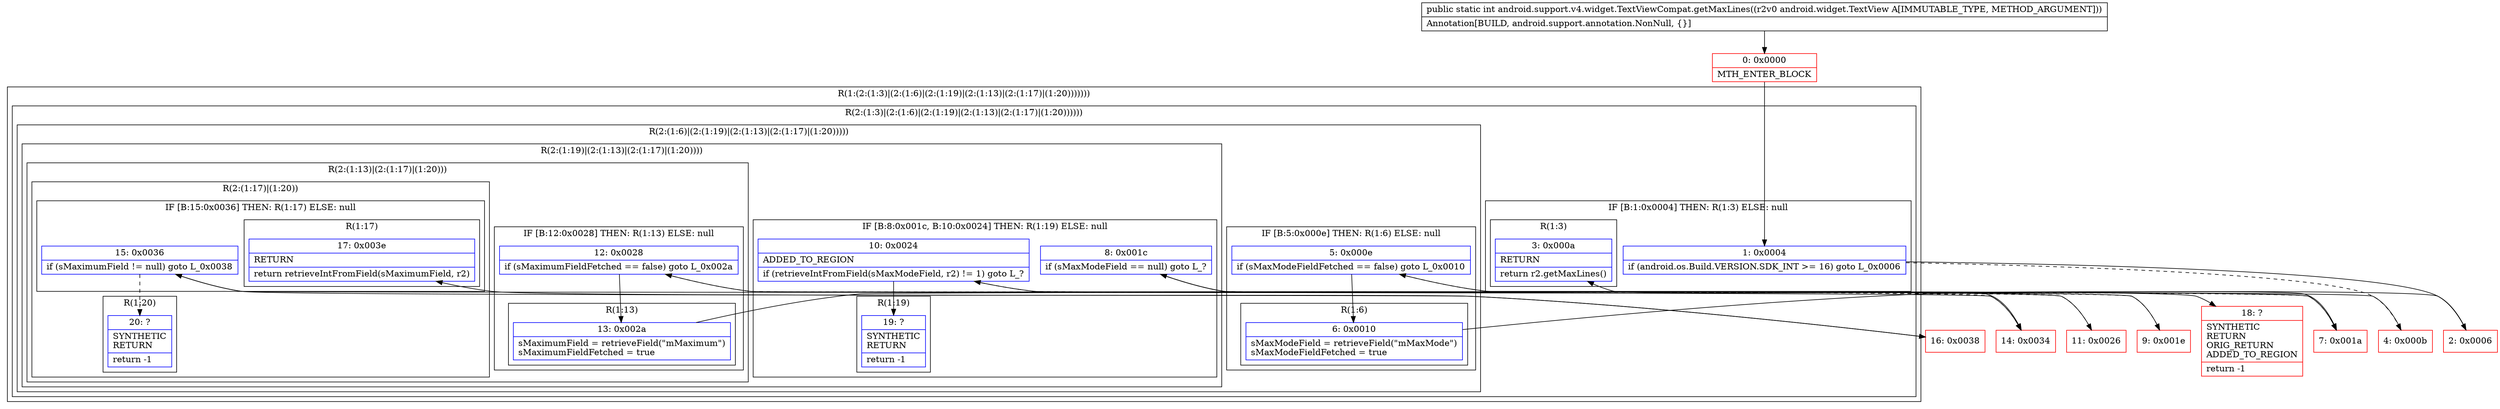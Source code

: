 digraph "CFG forandroid.support.v4.widget.TextViewCompat.getMaxLines(Landroid\/widget\/TextView;)I" {
subgraph cluster_Region_856140421 {
label = "R(1:(2:(1:3)|(2:(1:6)|(2:(1:19)|(2:(1:13)|(2:(1:17)|(1:20)))))))";
node [shape=record,color=blue];
subgraph cluster_Region_258829788 {
label = "R(2:(1:3)|(2:(1:6)|(2:(1:19)|(2:(1:13)|(2:(1:17)|(1:20))))))";
node [shape=record,color=blue];
subgraph cluster_IfRegion_1324654669 {
label = "IF [B:1:0x0004] THEN: R(1:3) ELSE: null";
node [shape=record,color=blue];
Node_1 [shape=record,label="{1\:\ 0x0004|if (android.os.Build.VERSION.SDK_INT \>= 16) goto L_0x0006\l}"];
subgraph cluster_Region_1322059187 {
label = "R(1:3)";
node [shape=record,color=blue];
Node_3 [shape=record,label="{3\:\ 0x000a|RETURN\l|return r2.getMaxLines()\l}"];
}
}
subgraph cluster_Region_1074847085 {
label = "R(2:(1:6)|(2:(1:19)|(2:(1:13)|(2:(1:17)|(1:20)))))";
node [shape=record,color=blue];
subgraph cluster_IfRegion_611797822 {
label = "IF [B:5:0x000e] THEN: R(1:6) ELSE: null";
node [shape=record,color=blue];
Node_5 [shape=record,label="{5\:\ 0x000e|if (sMaxModeFieldFetched == false) goto L_0x0010\l}"];
subgraph cluster_Region_1340760373 {
label = "R(1:6)";
node [shape=record,color=blue];
Node_6 [shape=record,label="{6\:\ 0x0010|sMaxModeField = retrieveField(\"mMaxMode\")\lsMaxModeFieldFetched = true\l}"];
}
}
subgraph cluster_Region_1764492774 {
label = "R(2:(1:19)|(2:(1:13)|(2:(1:17)|(1:20))))";
node [shape=record,color=blue];
subgraph cluster_IfRegion_798053915 {
label = "IF [B:8:0x001c, B:10:0x0024] THEN: R(1:19) ELSE: null";
node [shape=record,color=blue];
Node_8 [shape=record,label="{8\:\ 0x001c|if (sMaxModeField == null) goto L_?\l}"];
Node_10 [shape=record,label="{10\:\ 0x0024|ADDED_TO_REGION\l|if (retrieveIntFromField(sMaxModeField, r2) != 1) goto L_?\l}"];
subgraph cluster_Region_832689772 {
label = "R(1:19)";
node [shape=record,color=blue];
Node_19 [shape=record,label="{19\:\ ?|SYNTHETIC\lRETURN\l|return \-1\l}"];
}
}
subgraph cluster_Region_769583780 {
label = "R(2:(1:13)|(2:(1:17)|(1:20)))";
node [shape=record,color=blue];
subgraph cluster_IfRegion_609540556 {
label = "IF [B:12:0x0028] THEN: R(1:13) ELSE: null";
node [shape=record,color=blue];
Node_12 [shape=record,label="{12\:\ 0x0028|if (sMaximumFieldFetched == false) goto L_0x002a\l}"];
subgraph cluster_Region_22045395 {
label = "R(1:13)";
node [shape=record,color=blue];
Node_13 [shape=record,label="{13\:\ 0x002a|sMaximumField = retrieveField(\"mMaximum\")\lsMaximumFieldFetched = true\l}"];
}
}
subgraph cluster_Region_1056822819 {
label = "R(2:(1:17)|(1:20))";
node [shape=record,color=blue];
subgraph cluster_IfRegion_1689030802 {
label = "IF [B:15:0x0036] THEN: R(1:17) ELSE: null";
node [shape=record,color=blue];
Node_15 [shape=record,label="{15\:\ 0x0036|if (sMaximumField != null) goto L_0x0038\l}"];
subgraph cluster_Region_1714728818 {
label = "R(1:17)";
node [shape=record,color=blue];
Node_17 [shape=record,label="{17\:\ 0x003e|RETURN\l|return retrieveIntFromField(sMaximumField, r2)\l}"];
}
}
subgraph cluster_Region_1685065629 {
label = "R(1:20)";
node [shape=record,color=blue];
Node_20 [shape=record,label="{20\:\ ?|SYNTHETIC\lRETURN\l|return \-1\l}"];
}
}
}
}
}
}
}
Node_0 [shape=record,color=red,label="{0\:\ 0x0000|MTH_ENTER_BLOCK\l}"];
Node_2 [shape=record,color=red,label="{2\:\ 0x0006}"];
Node_4 [shape=record,color=red,label="{4\:\ 0x000b}"];
Node_7 [shape=record,color=red,label="{7\:\ 0x001a}"];
Node_9 [shape=record,color=red,label="{9\:\ 0x001e}"];
Node_11 [shape=record,color=red,label="{11\:\ 0x0026}"];
Node_14 [shape=record,color=red,label="{14\:\ 0x0034}"];
Node_16 [shape=record,color=red,label="{16\:\ 0x0038}"];
Node_18 [shape=record,color=red,label="{18\:\ ?|SYNTHETIC\lRETURN\lORIG_RETURN\lADDED_TO_REGION\l|return \-1\l}"];
MethodNode[shape=record,label="{public static int android.support.v4.widget.TextViewCompat.getMaxLines((r2v0 android.widget.TextView A[IMMUTABLE_TYPE, METHOD_ARGUMENT]))  | Annotation[BUILD, android.support.annotation.NonNull, \{\}]\l}"];
MethodNode -> Node_0;
Node_1 -> Node_2;
Node_1 -> Node_4[style=dashed];
Node_5 -> Node_6;
Node_5 -> Node_7[style=dashed];
Node_6 -> Node_7;
Node_8 -> Node_9[style=dashed];
Node_8 -> Node_18;
Node_10 -> Node_11[style=dashed];
Node_10 -> Node_19;
Node_12 -> Node_13;
Node_12 -> Node_14[style=dashed];
Node_13 -> Node_14;
Node_15 -> Node_16;
Node_15 -> Node_20[style=dashed];
Node_0 -> Node_1;
Node_2 -> Node_3;
Node_4 -> Node_5;
Node_7 -> Node_8;
Node_9 -> Node_10;
Node_11 -> Node_12;
Node_14 -> Node_15;
Node_16 -> Node_17;
}

